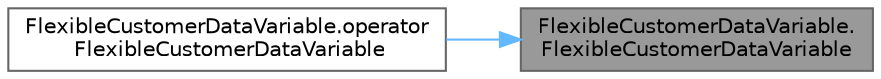 digraph "FlexibleCustomerDataVariable.FlexibleCustomerDataVariable"
{
 // LATEX_PDF_SIZE
  bgcolor="transparent";
  edge [fontname=Helvetica,fontsize=10,labelfontname=Helvetica,labelfontsize=10];
  node [fontname=Helvetica,fontsize=10,shape=box,height=0.2,width=0.4];
  rankdir="RL";
  Node1 [id="Node000001",label="FlexibleCustomerDataVariable.\lFlexibleCustomerDataVariable",height=0.2,width=0.4,color="gray40", fillcolor="grey60", style="filled", fontcolor="black",tooltip=" "];
  Node1 -> Node2 [id="edge1_Node000001_Node000002",dir="back",color="steelblue1",style="solid",tooltip=" "];
  Node2 [id="Node000002",label="FlexibleCustomerDataVariable.operator\l FlexibleCustomerDataVariable",height=0.2,width=0.4,color="grey40", fillcolor="white", style="filled",URL="$class_flexible_customer_data_variable.html#a8c703676af7538951b1f2ff3f3b27e1a",tooltip=" "];
}
